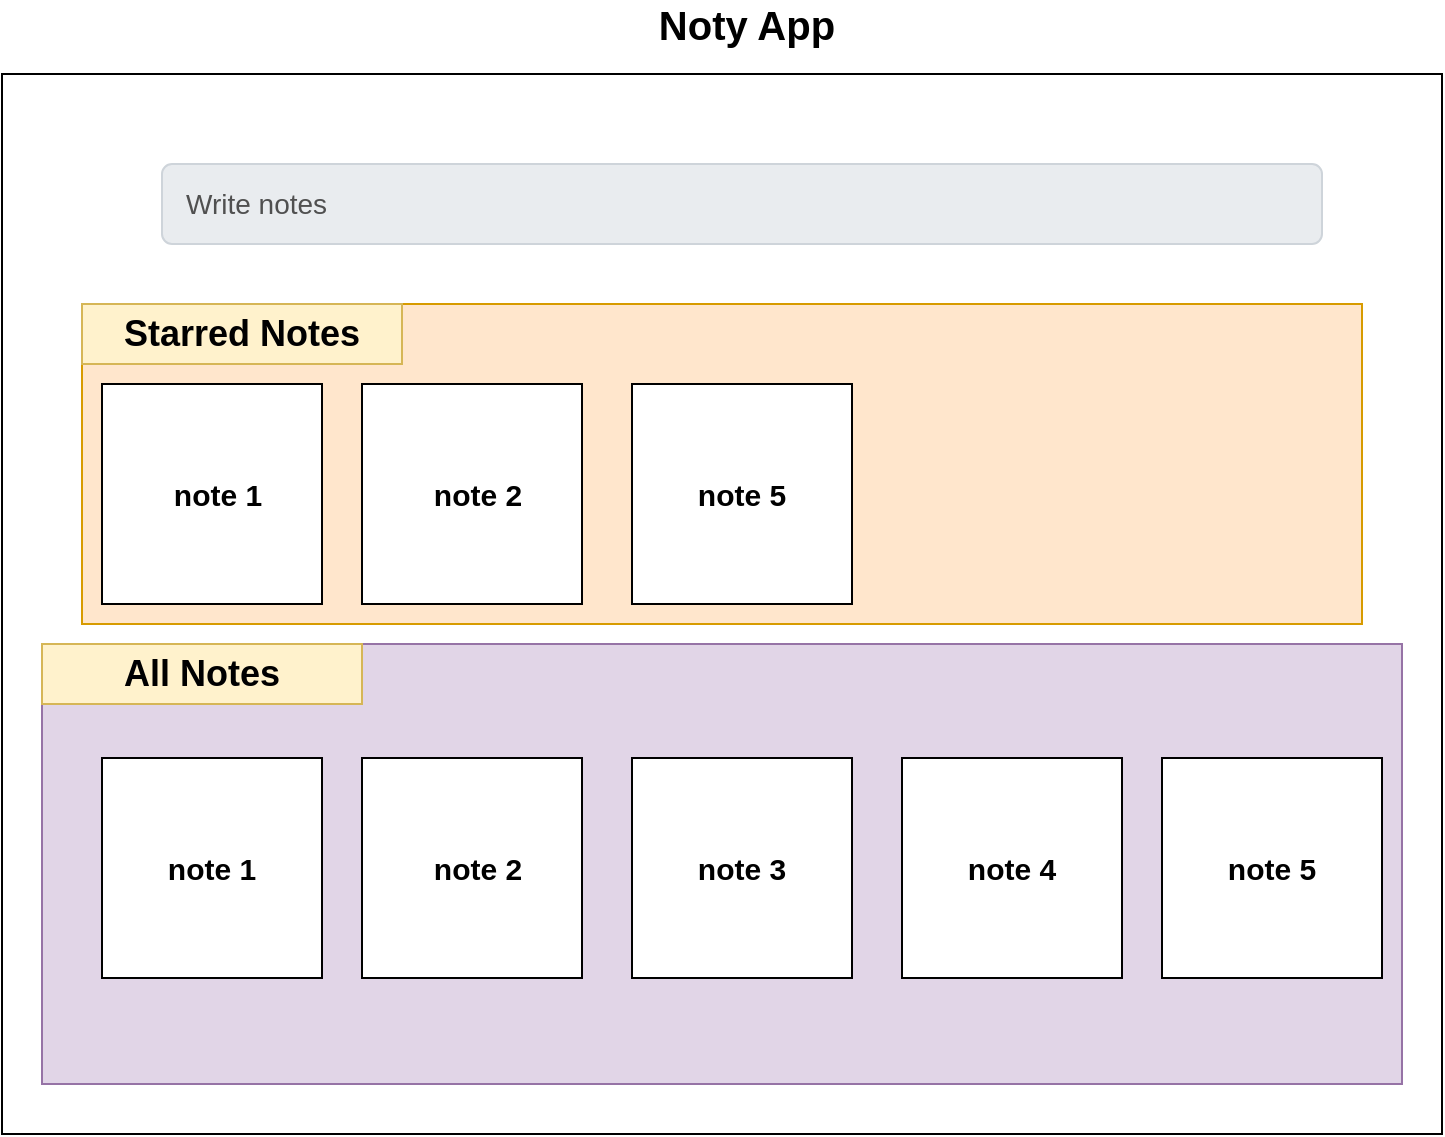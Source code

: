 <mxfile version="13.7.9" type="device"><diagram id="9KsfmzQi7DHza0t7vxvs" name="Page-1"><mxGraphModel dx="1038" dy="617" grid="1" gridSize="10" guides="1" tooltips="1" connect="1" arrows="1" fold="1" page="1" pageScale="1" pageWidth="827" pageHeight="1169" math="0" shadow="0"><root><mxCell id="0"/><mxCell id="1" parent="0"/><mxCell id="NY1PgqENuqlZ49c_wtnP-1" value="" style="rounded=0;whiteSpace=wrap;html=1;" vertex="1" parent="1"><mxGeometry x="60" y="55" width="720" height="530" as="geometry"/></mxCell><mxCell id="NY1PgqENuqlZ49c_wtnP-24" value="" style="rounded=0;whiteSpace=wrap;html=1;fillColor=#e1d5e7;strokeColor=#9673a6;" vertex="1" parent="1"><mxGeometry x="80" y="340" width="680" height="220" as="geometry"/></mxCell><mxCell id="NY1PgqENuqlZ49c_wtnP-10" value="" style="rounded=0;whiteSpace=wrap;html=1;fillColor=#ffe6cc;strokeColor=#d79b00;" vertex="1" parent="1"><mxGeometry x="100" y="170" width="640" height="160" as="geometry"/></mxCell><mxCell id="NY1PgqENuqlZ49c_wtnP-3" value="" style="whiteSpace=wrap;html=1;aspect=fixed;" vertex="1" parent="1"><mxGeometry x="110" y="397" width="110" height="110" as="geometry"/></mxCell><mxCell id="NY1PgqENuqlZ49c_wtnP-4" value="" style="whiteSpace=wrap;html=1;aspect=fixed;" vertex="1" parent="1"><mxGeometry x="240" y="397" width="110" height="110" as="geometry"/></mxCell><mxCell id="NY1PgqENuqlZ49c_wtnP-5" value="" style="whiteSpace=wrap;html=1;aspect=fixed;" vertex="1" parent="1"><mxGeometry x="375" y="397" width="110" height="110" as="geometry"/></mxCell><mxCell id="NY1PgqENuqlZ49c_wtnP-6" value="" style="whiteSpace=wrap;html=1;aspect=fixed;" vertex="1" parent="1"><mxGeometry x="510" y="397" width="110" height="110" as="geometry"/></mxCell><mxCell id="NY1PgqENuqlZ49c_wtnP-7" value="&lt;span style=&quot;font-size: 18px&quot;&gt;&lt;b&gt;Starred Notes&lt;/b&gt;&lt;/span&gt;" style="text;html=1;strokeColor=#d6b656;fillColor=#fff2cc;align=center;verticalAlign=middle;whiteSpace=wrap;rounded=0;" vertex="1" parent="1"><mxGeometry x="100" y="170" width="160" height="30" as="geometry"/></mxCell><mxCell id="NY1PgqENuqlZ49c_wtnP-8" value="Write notes" style="html=1;shadow=0;dashed=0;shape=mxgraph.bootstrap.rrect;rSize=5;strokeColor=#CED4DA;strokeWidth=1;fillColor=#E9ECEF;fontColor=#505050;whiteSpace=wrap;align=left;verticalAlign=middle;spacingLeft=10;fontSize=14;" vertex="1" parent="1"><mxGeometry x="140" y="100" width="580" height="40" as="geometry"/></mxCell><mxCell id="NY1PgqENuqlZ49c_wtnP-11" value="" style="whiteSpace=wrap;html=1;aspect=fixed;" vertex="1" parent="1"><mxGeometry x="110" y="210" width="110" height="110" as="geometry"/></mxCell><mxCell id="NY1PgqENuqlZ49c_wtnP-12" value="" style="whiteSpace=wrap;html=1;aspect=fixed;" vertex="1" parent="1"><mxGeometry x="240" y="210" width="110" height="110" as="geometry"/></mxCell><mxCell id="NY1PgqENuqlZ49c_wtnP-13" value="" style="whiteSpace=wrap;html=1;aspect=fixed;" vertex="1" parent="1"><mxGeometry x="375" y="210" width="110" height="110" as="geometry"/></mxCell><mxCell id="NY1PgqENuqlZ49c_wtnP-15" value="" style="whiteSpace=wrap;html=1;aspect=fixed;" vertex="1" parent="1"><mxGeometry x="640" y="397" width="110" height="110" as="geometry"/></mxCell><mxCell id="NY1PgqENuqlZ49c_wtnP-16" value="&lt;b&gt;&lt;font style=&quot;font-size: 15px&quot;&gt;note 5&lt;/font&gt;&lt;/b&gt;" style="text;html=1;strokeColor=none;fillColor=none;align=center;verticalAlign=middle;whiteSpace=wrap;rounded=0;" vertex="1" parent="1"><mxGeometry x="402" y="255" width="56" height="20" as="geometry"/></mxCell><mxCell id="NY1PgqENuqlZ49c_wtnP-17" value="&lt;b&gt;&lt;font style=&quot;font-size: 15px&quot;&gt;note 2&lt;/font&gt;&lt;/b&gt;" style="text;html=1;strokeColor=none;fillColor=none;align=center;verticalAlign=middle;whiteSpace=wrap;rounded=0;" vertex="1" parent="1"><mxGeometry x="270" y="255" width="56" height="20" as="geometry"/></mxCell><mxCell id="NY1PgqENuqlZ49c_wtnP-18" value="&lt;b&gt;&lt;font style=&quot;font-size: 15px&quot;&gt;note 1&lt;/font&gt;&lt;/b&gt;" style="text;html=1;strokeColor=none;fillColor=none;align=center;verticalAlign=middle;whiteSpace=wrap;rounded=0;" vertex="1" parent="1"><mxGeometry x="140" y="255" width="56" height="20" as="geometry"/></mxCell><mxCell id="NY1PgqENuqlZ49c_wtnP-19" value="&lt;b&gt;&lt;font style=&quot;font-size: 15px&quot;&gt;note 1&lt;/font&gt;&lt;/b&gt;" style="text;html=1;strokeColor=none;fillColor=none;align=center;verticalAlign=middle;whiteSpace=wrap;rounded=0;" vertex="1" parent="1"><mxGeometry x="137" y="442" width="56" height="20" as="geometry"/></mxCell><mxCell id="NY1PgqENuqlZ49c_wtnP-20" value="&lt;b&gt;&lt;font style=&quot;font-size: 15px&quot;&gt;note 2&lt;/font&gt;&lt;/b&gt;" style="text;html=1;strokeColor=none;fillColor=none;align=center;verticalAlign=middle;whiteSpace=wrap;rounded=0;" vertex="1" parent="1"><mxGeometry x="270" y="442" width="56" height="20" as="geometry"/></mxCell><mxCell id="NY1PgqENuqlZ49c_wtnP-21" value="&lt;b&gt;&lt;font style=&quot;font-size: 15px&quot;&gt;note 3&lt;/font&gt;&lt;/b&gt;" style="text;html=1;strokeColor=none;fillColor=none;align=center;verticalAlign=middle;whiteSpace=wrap;rounded=0;" vertex="1" parent="1"><mxGeometry x="402" y="442" width="56" height="20" as="geometry"/></mxCell><mxCell id="NY1PgqENuqlZ49c_wtnP-22" value="&lt;b&gt;&lt;font style=&quot;font-size: 15px&quot;&gt;note 4&lt;/font&gt;&lt;/b&gt;" style="text;html=1;strokeColor=none;fillColor=none;align=center;verticalAlign=middle;whiteSpace=wrap;rounded=0;" vertex="1" parent="1"><mxGeometry x="537" y="442" width="56" height="20" as="geometry"/></mxCell><mxCell id="NY1PgqENuqlZ49c_wtnP-23" value="&lt;b&gt;&lt;font style=&quot;font-size: 15px&quot;&gt;note 5&lt;/font&gt;&lt;/b&gt;" style="text;html=1;strokeColor=none;fillColor=none;align=center;verticalAlign=middle;whiteSpace=wrap;rounded=0;" vertex="1" parent="1"><mxGeometry x="667" y="442" width="56" height="20" as="geometry"/></mxCell><mxCell id="NY1PgqENuqlZ49c_wtnP-26" value="&lt;span style=&quot;font-size: 18px&quot;&gt;&lt;b&gt;All Notes&lt;/b&gt;&lt;/span&gt;" style="text;html=1;strokeColor=#d6b656;fillColor=#fff2cc;align=center;verticalAlign=middle;whiteSpace=wrap;rounded=0;" vertex="1" parent="1"><mxGeometry x="80" y="340" width="160" height="30" as="geometry"/></mxCell><mxCell id="NY1PgqENuqlZ49c_wtnP-27" value="&lt;b&gt;&lt;font style=&quot;font-size: 20px&quot;&gt;Noty App&lt;/font&gt;&lt;/b&gt;" style="text;html=1;strokeColor=none;fillColor=none;align=center;verticalAlign=middle;whiteSpace=wrap;rounded=0;" vertex="1" parent="1"><mxGeometry x="375" y="20" width="115" height="20" as="geometry"/></mxCell></root></mxGraphModel></diagram></mxfile>
